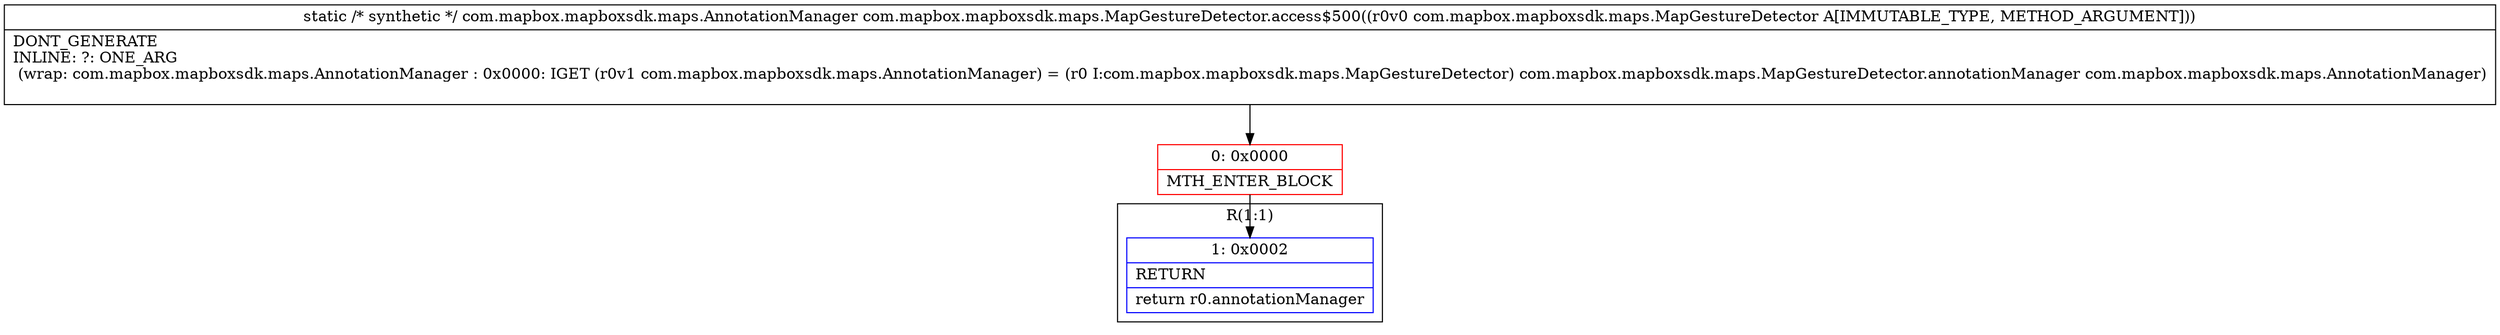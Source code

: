 digraph "CFG forcom.mapbox.mapboxsdk.maps.MapGestureDetector.access$500(Lcom\/mapbox\/mapboxsdk\/maps\/MapGestureDetector;)Lcom\/mapbox\/mapboxsdk\/maps\/AnnotationManager;" {
subgraph cluster_Region_1118142806 {
label = "R(1:1)";
node [shape=record,color=blue];
Node_1 [shape=record,label="{1\:\ 0x0002|RETURN\l|return r0.annotationManager\l}"];
}
Node_0 [shape=record,color=red,label="{0\:\ 0x0000|MTH_ENTER_BLOCK\l}"];
MethodNode[shape=record,label="{static \/* synthetic *\/ com.mapbox.mapboxsdk.maps.AnnotationManager com.mapbox.mapboxsdk.maps.MapGestureDetector.access$500((r0v0 com.mapbox.mapboxsdk.maps.MapGestureDetector A[IMMUTABLE_TYPE, METHOD_ARGUMENT]))  | DONT_GENERATE\lINLINE: ?: ONE_ARG  \l  (wrap: com.mapbox.mapboxsdk.maps.AnnotationManager : 0x0000: IGET  (r0v1 com.mapbox.mapboxsdk.maps.AnnotationManager) = (r0 I:com.mapbox.mapboxsdk.maps.MapGestureDetector) com.mapbox.mapboxsdk.maps.MapGestureDetector.annotationManager com.mapbox.mapboxsdk.maps.AnnotationManager)\l\l}"];
MethodNode -> Node_0;
Node_0 -> Node_1;
}

